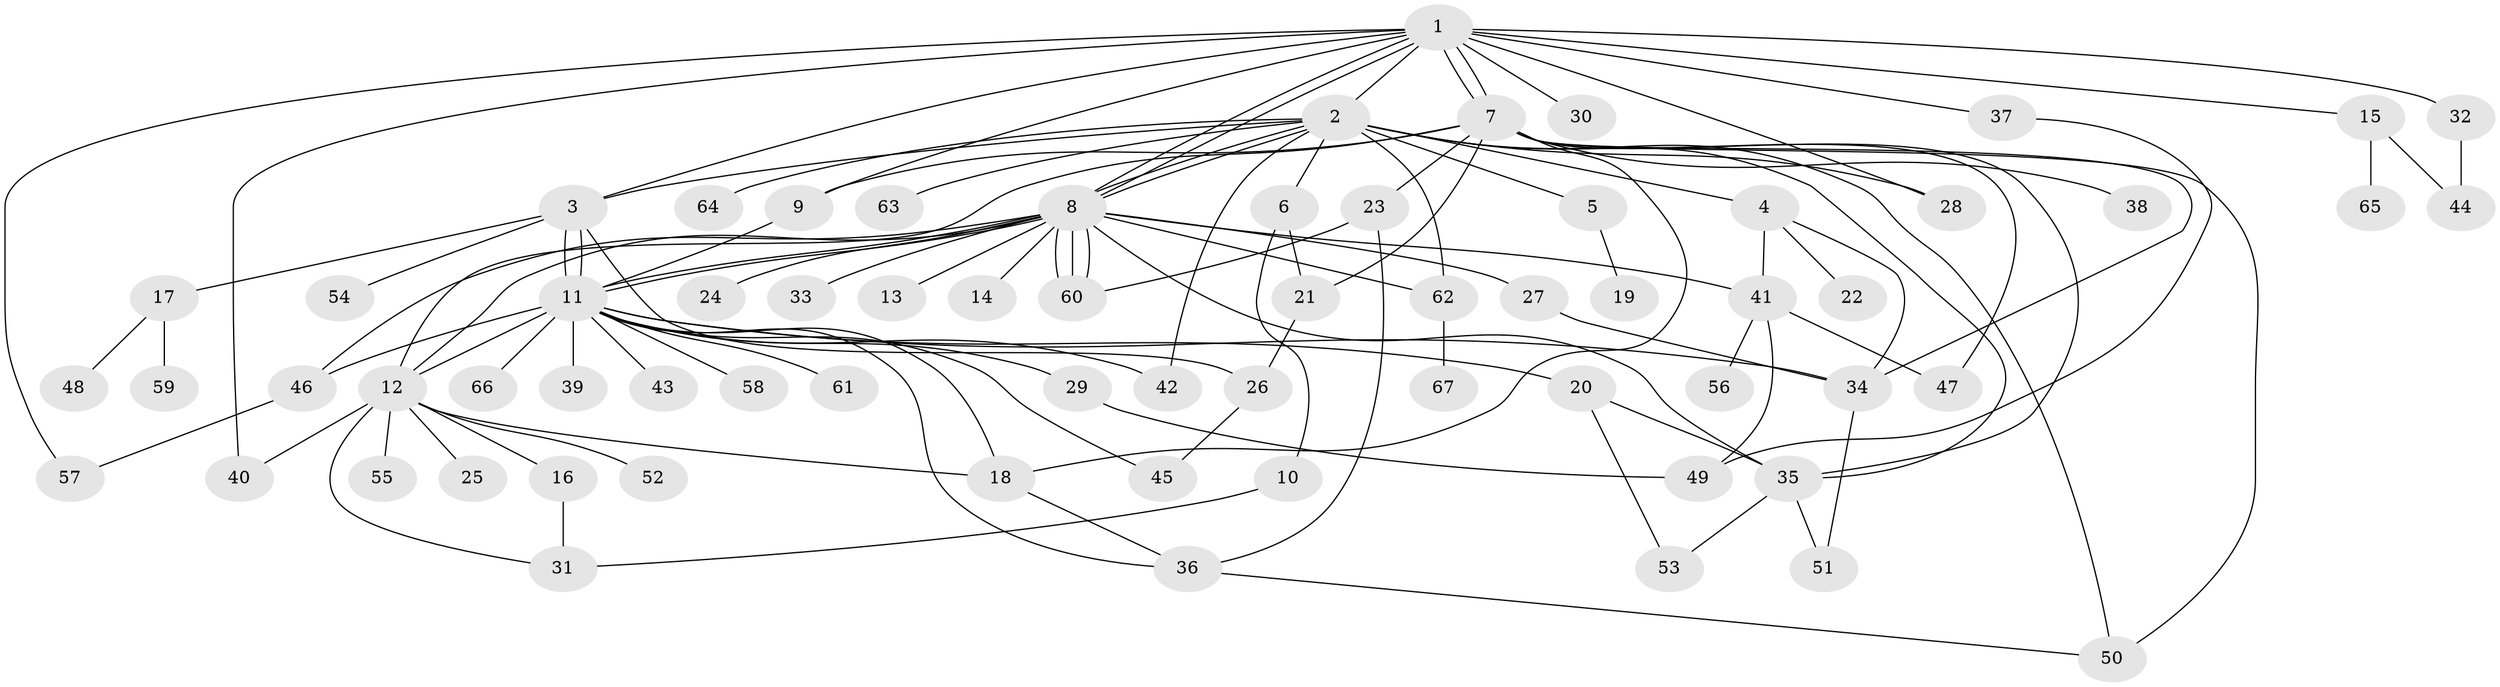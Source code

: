 // coarse degree distribution, {2: 0.2826086956521739, 3: 0.10869565217391304, 1: 0.4782608695652174, 19: 0.021739130434782608, 17: 0.021739130434782608, 6: 0.021739130434782608, 5: 0.021739130434782608, 7: 0.021739130434782608, 9: 0.021739130434782608}
// Generated by graph-tools (version 1.1) at 2025/51/03/04/25 21:51:03]
// undirected, 67 vertices, 111 edges
graph export_dot {
graph [start="1"]
  node [color=gray90,style=filled];
  1;
  2;
  3;
  4;
  5;
  6;
  7;
  8;
  9;
  10;
  11;
  12;
  13;
  14;
  15;
  16;
  17;
  18;
  19;
  20;
  21;
  22;
  23;
  24;
  25;
  26;
  27;
  28;
  29;
  30;
  31;
  32;
  33;
  34;
  35;
  36;
  37;
  38;
  39;
  40;
  41;
  42;
  43;
  44;
  45;
  46;
  47;
  48;
  49;
  50;
  51;
  52;
  53;
  54;
  55;
  56;
  57;
  58;
  59;
  60;
  61;
  62;
  63;
  64;
  65;
  66;
  67;
  1 -- 2;
  1 -- 3;
  1 -- 7;
  1 -- 7;
  1 -- 8;
  1 -- 8;
  1 -- 9;
  1 -- 15;
  1 -- 28;
  1 -- 30;
  1 -- 32;
  1 -- 37;
  1 -- 40;
  1 -- 57;
  2 -- 3;
  2 -- 4;
  2 -- 5;
  2 -- 6;
  2 -- 8;
  2 -- 8;
  2 -- 28;
  2 -- 35;
  2 -- 42;
  2 -- 50;
  2 -- 62;
  2 -- 63;
  2 -- 64;
  3 -- 11;
  3 -- 11;
  3 -- 17;
  3 -- 26;
  3 -- 54;
  4 -- 22;
  4 -- 34;
  4 -- 41;
  5 -- 19;
  6 -- 10;
  6 -- 21;
  7 -- 9;
  7 -- 12;
  7 -- 18;
  7 -- 21;
  7 -- 23;
  7 -- 34;
  7 -- 35;
  7 -- 38;
  7 -- 47;
  7 -- 50;
  8 -- 11;
  8 -- 11;
  8 -- 12;
  8 -- 13;
  8 -- 14;
  8 -- 24;
  8 -- 27;
  8 -- 33;
  8 -- 35;
  8 -- 41;
  8 -- 46;
  8 -- 60;
  8 -- 60;
  8 -- 60;
  8 -- 62;
  9 -- 11;
  10 -- 31;
  11 -- 12;
  11 -- 18;
  11 -- 20;
  11 -- 29;
  11 -- 34;
  11 -- 36;
  11 -- 39;
  11 -- 42;
  11 -- 43;
  11 -- 45;
  11 -- 46;
  11 -- 58;
  11 -- 61;
  11 -- 66;
  12 -- 16;
  12 -- 18;
  12 -- 25;
  12 -- 31;
  12 -- 40;
  12 -- 52;
  12 -- 55;
  15 -- 44;
  15 -- 65;
  16 -- 31;
  17 -- 48;
  17 -- 59;
  18 -- 36;
  20 -- 35;
  20 -- 53;
  21 -- 26;
  23 -- 36;
  23 -- 60;
  26 -- 45;
  27 -- 34;
  29 -- 49;
  32 -- 44;
  34 -- 51;
  35 -- 51;
  35 -- 53;
  36 -- 50;
  37 -- 49;
  41 -- 47;
  41 -- 49;
  41 -- 56;
  46 -- 57;
  62 -- 67;
}
